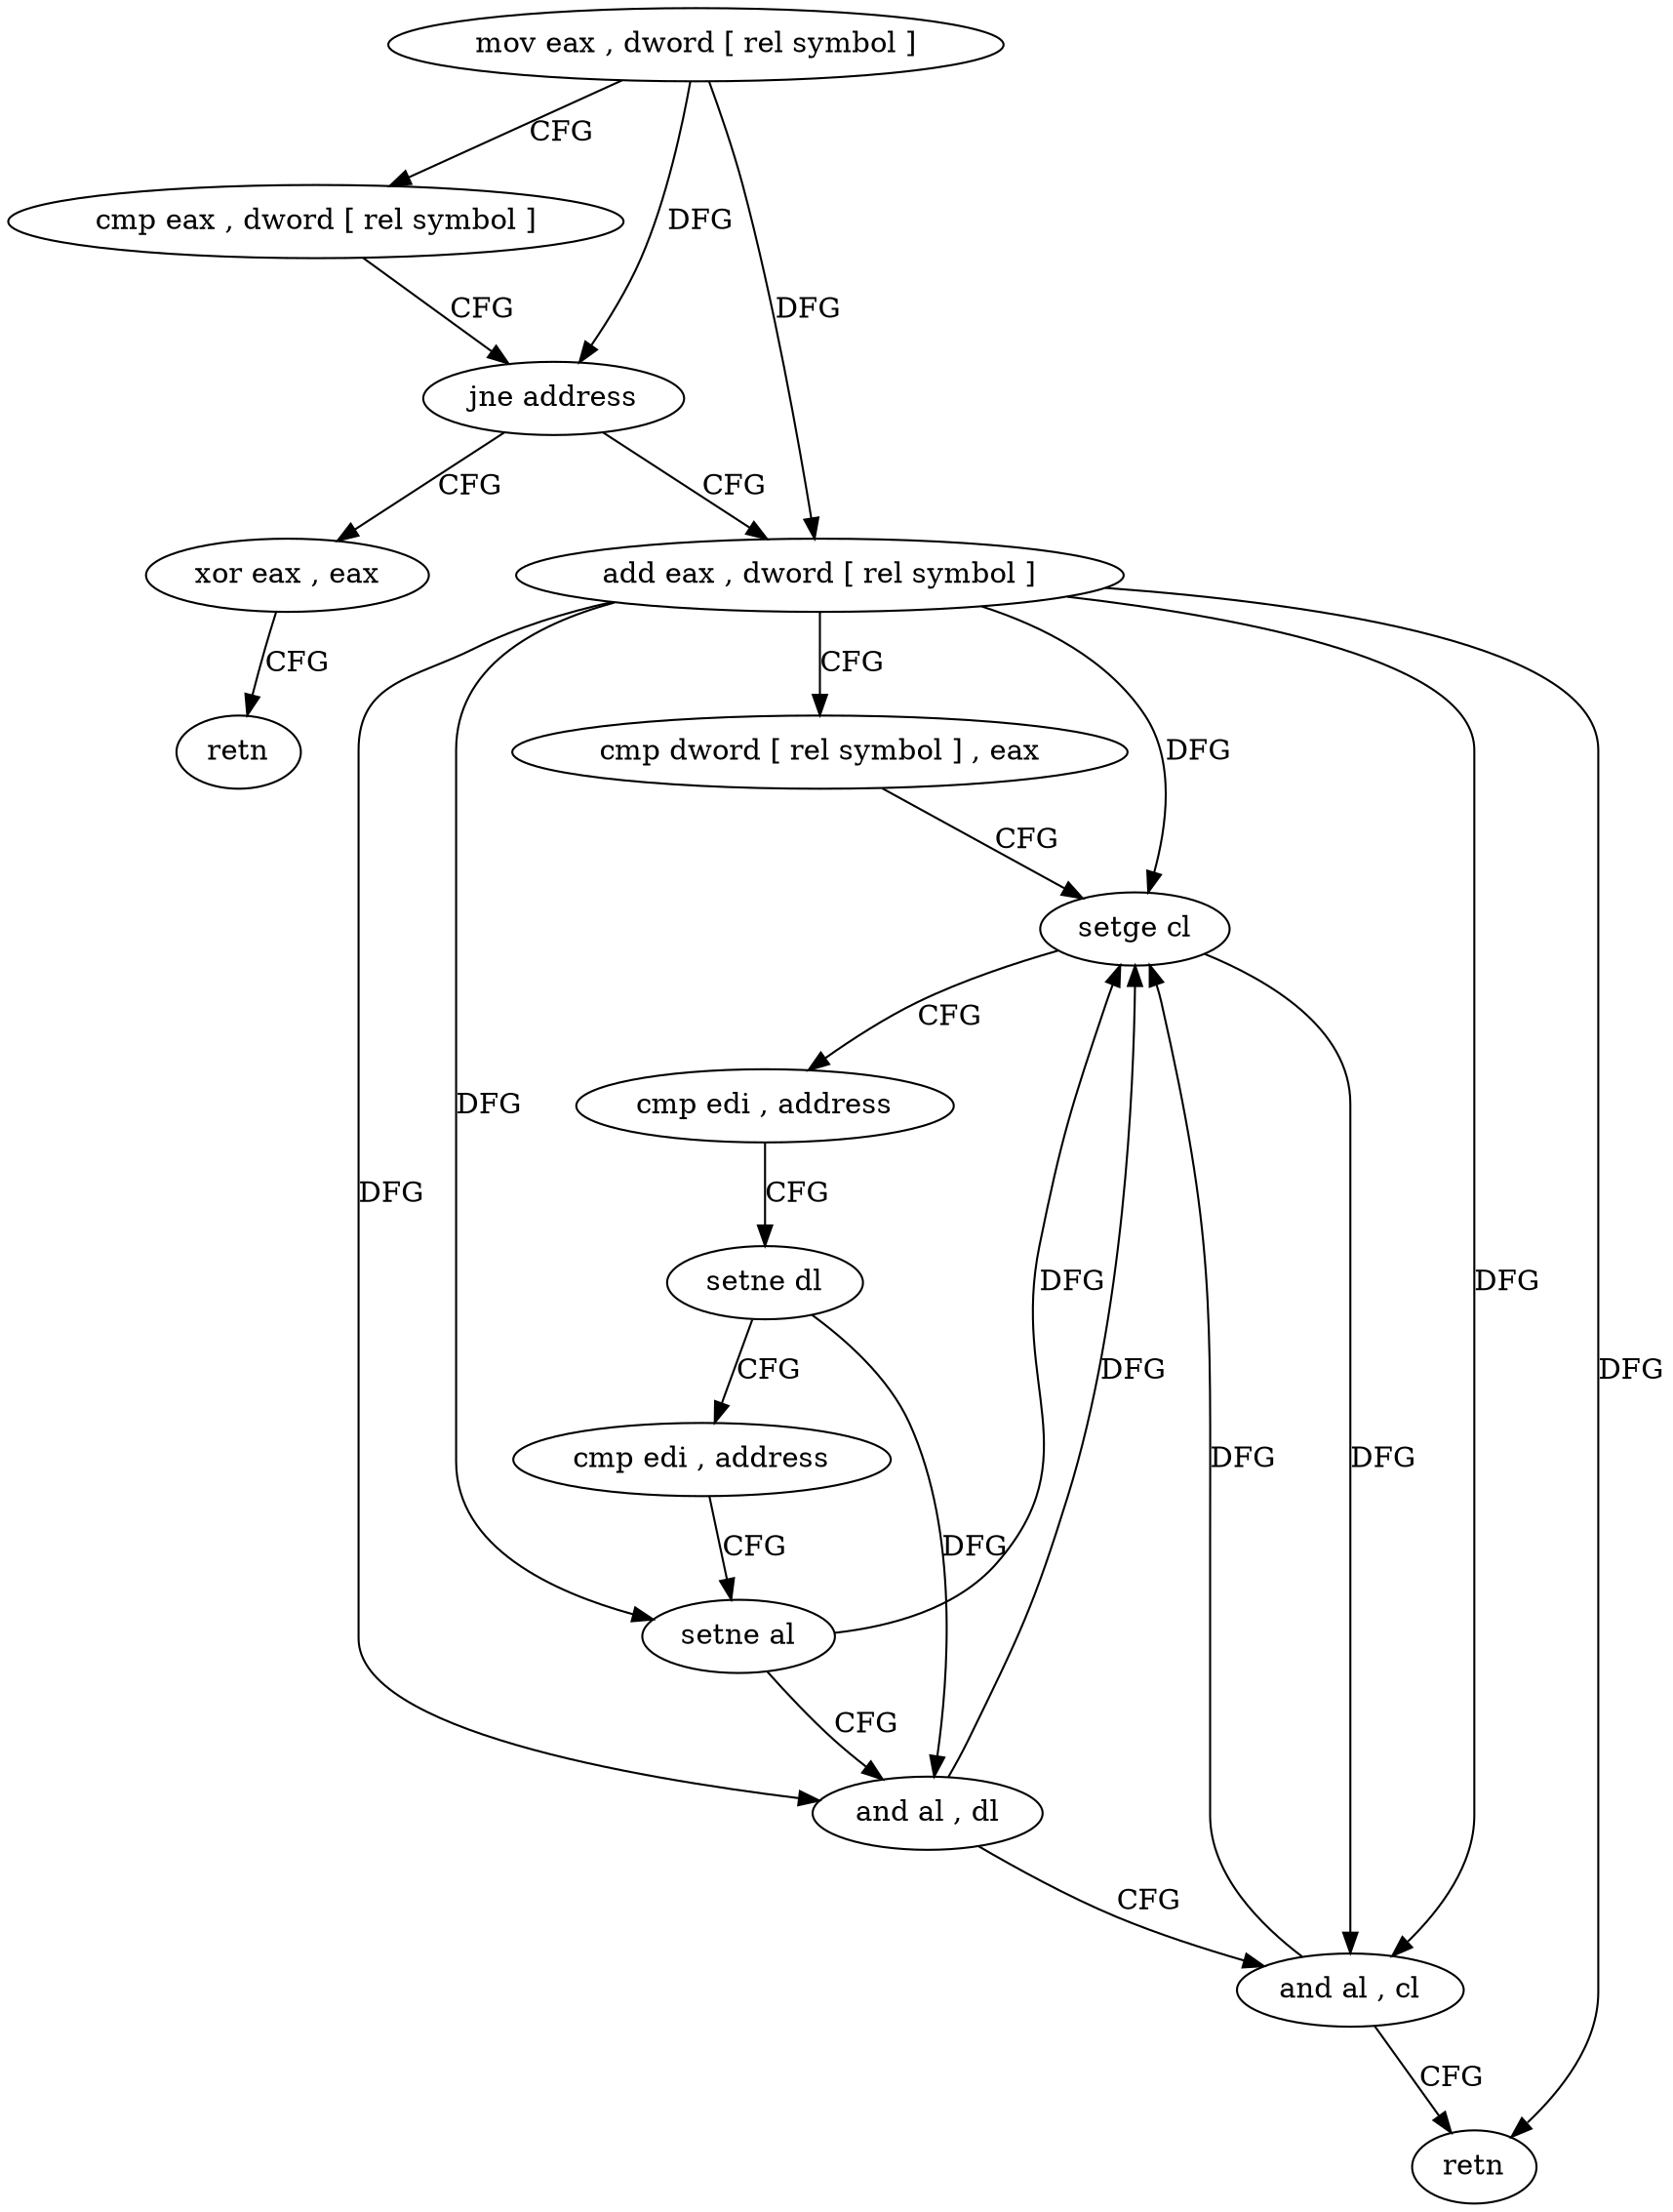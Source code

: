 digraph "func" {
"4204176" [label = "mov eax , dword [ rel symbol ]" ]
"4204182" [label = "cmp eax , dword [ rel symbol ]" ]
"4204188" [label = "jne address" ]
"4204222" [label = "xor eax , eax" ]
"4204190" [label = "add eax , dword [ rel symbol ]" ]
"4204224" [label = "retn" ]
"4204196" [label = "cmp dword [ rel symbol ] , eax" ]
"4204202" [label = "setge cl" ]
"4204205" [label = "cmp edi , address" ]
"4204208" [label = "setne dl" ]
"4204211" [label = "cmp edi , address" ]
"4204214" [label = "setne al" ]
"4204217" [label = "and al , dl" ]
"4204219" [label = "and al , cl" ]
"4204221" [label = "retn" ]
"4204176" -> "4204182" [ label = "CFG" ]
"4204176" -> "4204188" [ label = "DFG" ]
"4204176" -> "4204190" [ label = "DFG" ]
"4204182" -> "4204188" [ label = "CFG" ]
"4204188" -> "4204222" [ label = "CFG" ]
"4204188" -> "4204190" [ label = "CFG" ]
"4204222" -> "4204224" [ label = "CFG" ]
"4204190" -> "4204196" [ label = "CFG" ]
"4204190" -> "4204202" [ label = "DFG" ]
"4204190" -> "4204214" [ label = "DFG" ]
"4204190" -> "4204217" [ label = "DFG" ]
"4204190" -> "4204219" [ label = "DFG" ]
"4204190" -> "4204221" [ label = "DFG" ]
"4204196" -> "4204202" [ label = "CFG" ]
"4204202" -> "4204205" [ label = "CFG" ]
"4204202" -> "4204219" [ label = "DFG" ]
"4204205" -> "4204208" [ label = "CFG" ]
"4204208" -> "4204211" [ label = "CFG" ]
"4204208" -> "4204217" [ label = "DFG" ]
"4204211" -> "4204214" [ label = "CFG" ]
"4204214" -> "4204217" [ label = "CFG" ]
"4204214" -> "4204202" [ label = "DFG" ]
"4204217" -> "4204219" [ label = "CFG" ]
"4204217" -> "4204202" [ label = "DFG" ]
"4204219" -> "4204221" [ label = "CFG" ]
"4204219" -> "4204202" [ label = "DFG" ]
}
